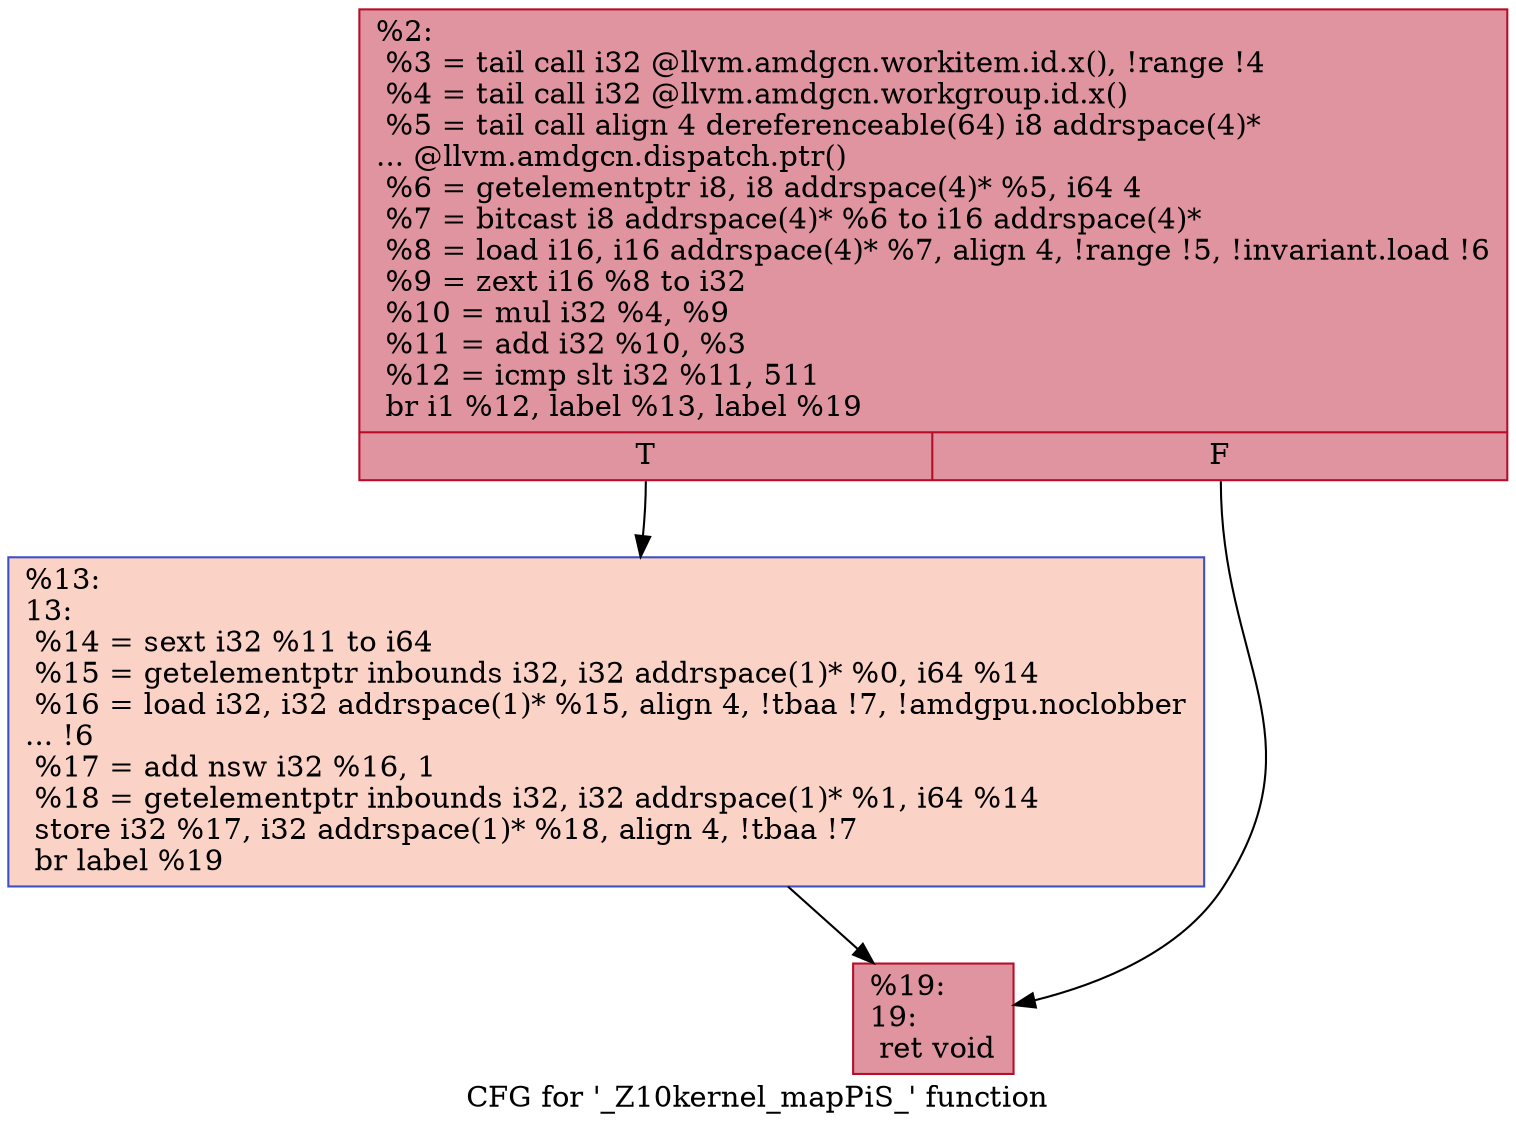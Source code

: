 digraph "CFG for '_Z10kernel_mapPiS_' function" {
	label="CFG for '_Z10kernel_mapPiS_' function";

	Node0x4605f80 [shape=record,color="#b70d28ff", style=filled, fillcolor="#b70d2870",label="{%2:\l  %3 = tail call i32 @llvm.amdgcn.workitem.id.x(), !range !4\l  %4 = tail call i32 @llvm.amdgcn.workgroup.id.x()\l  %5 = tail call align 4 dereferenceable(64) i8 addrspace(4)*\l... @llvm.amdgcn.dispatch.ptr()\l  %6 = getelementptr i8, i8 addrspace(4)* %5, i64 4\l  %7 = bitcast i8 addrspace(4)* %6 to i16 addrspace(4)*\l  %8 = load i16, i16 addrspace(4)* %7, align 4, !range !5, !invariant.load !6\l  %9 = zext i16 %8 to i32\l  %10 = mul i32 %4, %9\l  %11 = add i32 %10, %3\l  %12 = icmp slt i32 %11, 511\l  br i1 %12, label %13, label %19\l|{<s0>T|<s1>F}}"];
	Node0x4605f80:s0 -> Node0x4606f20;
	Node0x4605f80:s1 -> Node0x4607f40;
	Node0x4606f20 [shape=record,color="#3d50c3ff", style=filled, fillcolor="#f59c7d70",label="{%13:\l13:                                               \l  %14 = sext i32 %11 to i64\l  %15 = getelementptr inbounds i32, i32 addrspace(1)* %0, i64 %14\l  %16 = load i32, i32 addrspace(1)* %15, align 4, !tbaa !7, !amdgpu.noclobber\l... !6\l  %17 = add nsw i32 %16, 1\l  %18 = getelementptr inbounds i32, i32 addrspace(1)* %1, i64 %14\l  store i32 %17, i32 addrspace(1)* %18, align 4, !tbaa !7\l  br label %19\l}"];
	Node0x4606f20 -> Node0x4607f40;
	Node0x4607f40 [shape=record,color="#b70d28ff", style=filled, fillcolor="#b70d2870",label="{%19:\l19:                                               \l  ret void\l}"];
}
